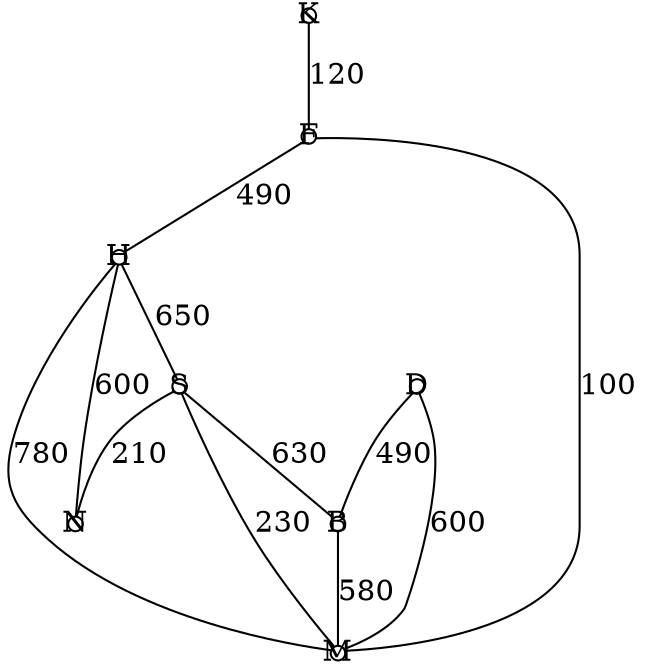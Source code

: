/* 
:Title: Distances
:Tags: TikZ, tikzedgelabels

Generated with::

	$ circo -Txdot distances.dot | dot2tex --crop --tikzedgelabels -ftikz -tmath -s > distances.tex

*/
graph G {
	node [shape=circle,fixedsize = true,width=0.1,style="fill=blue!20"];
	edge [lblstyle="fill=black!10,inner sep=1pt,sloped"];
	K -- F [label="120"];
	H -- S [label="650"];
	H -- M [label="780"];
	D -- B [label="490"];
	D -- M [label="600"];
	B -- M [label="580"];
	H -- N [label="600"];
	F -- H [label="490"];
	S -- B [label="630"];
	S -- N [label="210"];
	S -- M [label="230"];
	F --M [label="100"];  
}